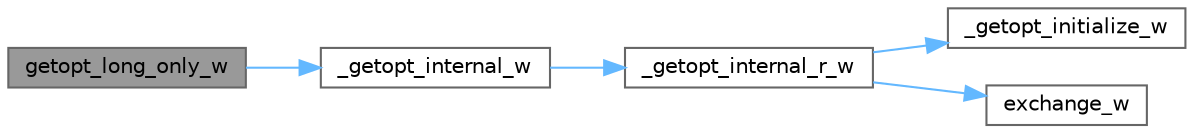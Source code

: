 digraph "getopt_long_only_w"
{
 // LATEX_PDF_SIZE
  bgcolor="transparent";
  edge [fontname=Helvetica,fontsize=10,labelfontname=Helvetica,labelfontsize=10];
  node [fontname=Helvetica,fontsize=10,shape=box,height=0.2,width=0.4];
  rankdir="LR";
  Node1 [id="Node000001",label="getopt_long_only_w",height=0.2,width=0.4,color="gray40", fillcolor="grey60", style="filled", fontcolor="black",tooltip=" "];
  Node1 -> Node2 [id="edge5_Node000001_Node000002",color="steelblue1",style="solid",tooltip=" "];
  Node2 [id="Node000002",label="_getopt_internal_w",height=0.2,width=0.4,color="grey40", fillcolor="white", style="filled",URL="$getopt_8hpp.html#afce3aa274c9363dd4a9f028486fb011f",tooltip=" "];
  Node2 -> Node3 [id="edge6_Node000002_Node000003",color="steelblue1",style="solid",tooltip=" "];
  Node3 [id="Node000003",label="_getopt_internal_r_w",height=0.2,width=0.4,color="grey40", fillcolor="white", style="filled",URL="$getopt_8hpp.html#a7a370e6af5af84eb53fba51802c5595c",tooltip=" "];
  Node3 -> Node4 [id="edge7_Node000003_Node000004",color="steelblue1",style="solid",tooltip=" "];
  Node4 [id="Node000004",label="_getopt_initialize_w",height=0.2,width=0.4,color="grey40", fillcolor="white", style="filled",URL="$getopt_8hpp.html#a5ac9a124ba2569217946c16d4f2d355a",tooltip=" "];
  Node3 -> Node5 [id="edge8_Node000003_Node000005",color="steelblue1",style="solid",tooltip=" "];
  Node5 [id="Node000005",label="exchange_w",height=0.2,width=0.4,color="grey40", fillcolor="white", style="filled",URL="$getopt_8hpp.html#a71b927b22f698ae0566fb59cbfe0b469",tooltip=" "];
}
